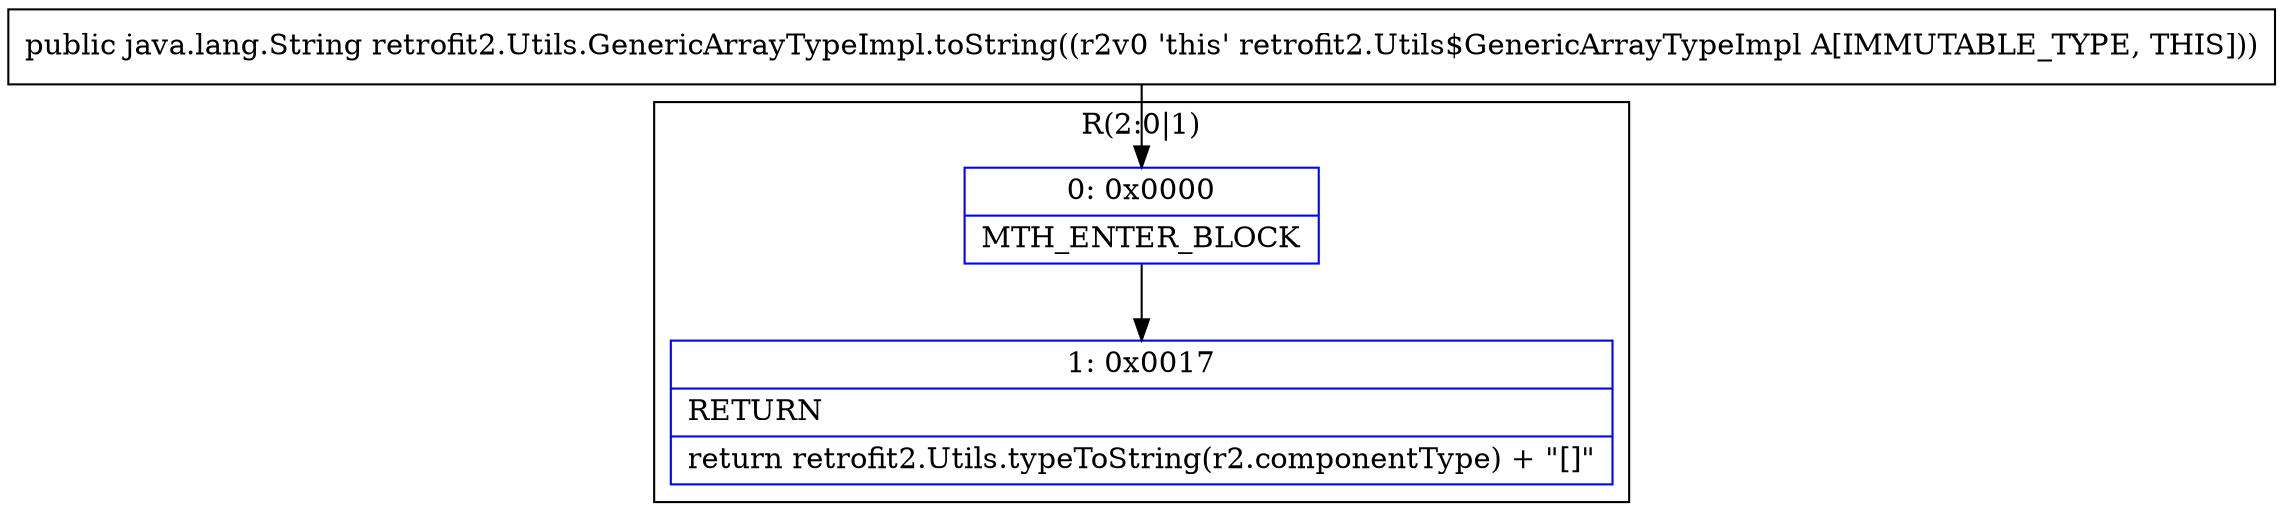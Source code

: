 digraph "CFG forretrofit2.Utils.GenericArrayTypeImpl.toString()Ljava\/lang\/String;" {
subgraph cluster_Region_1326167427 {
label = "R(2:0|1)";
node [shape=record,color=blue];
Node_0 [shape=record,label="{0\:\ 0x0000|MTH_ENTER_BLOCK\l}"];
Node_1 [shape=record,label="{1\:\ 0x0017|RETURN\l|return retrofit2.Utils.typeToString(r2.componentType) + \"[]\"\l}"];
}
MethodNode[shape=record,label="{public java.lang.String retrofit2.Utils.GenericArrayTypeImpl.toString((r2v0 'this' retrofit2.Utils$GenericArrayTypeImpl A[IMMUTABLE_TYPE, THIS])) }"];
MethodNode -> Node_0;
Node_0 -> Node_1;
}

